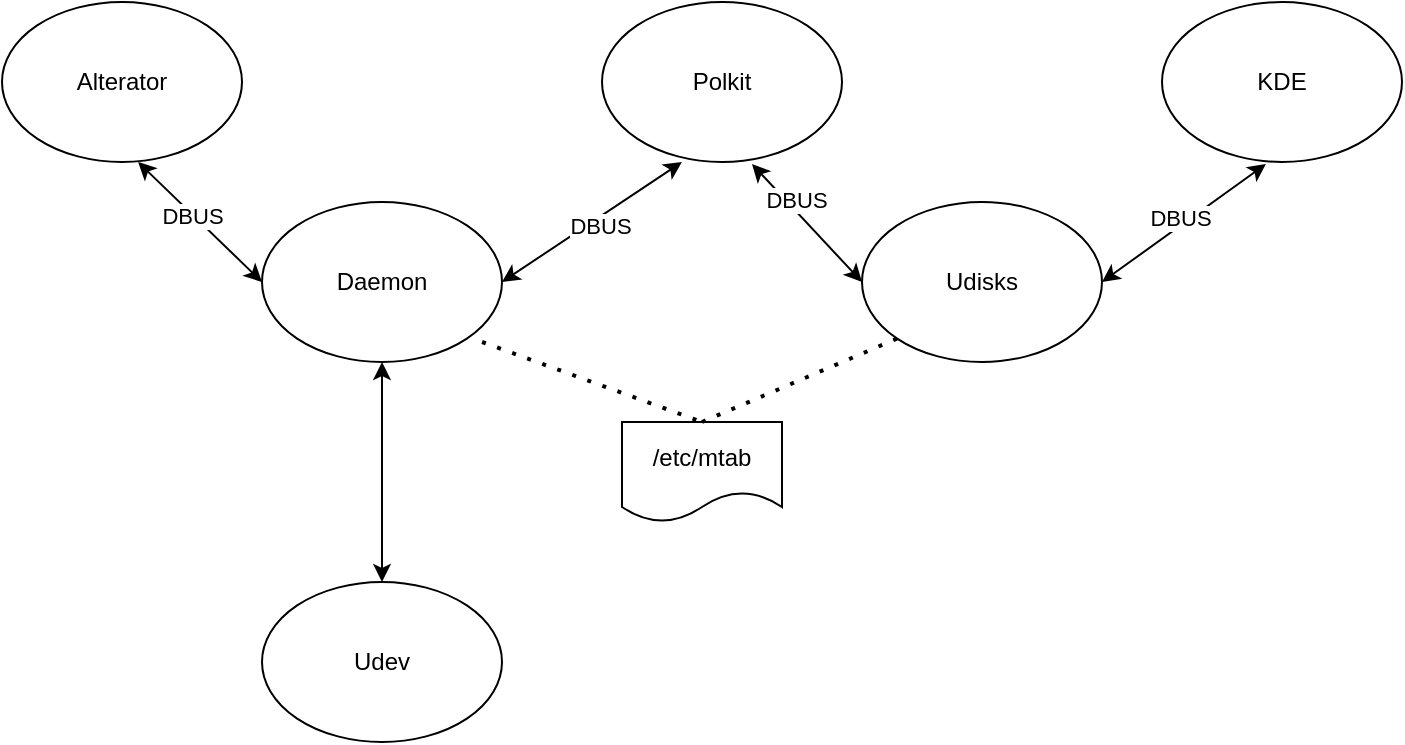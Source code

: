 <mxfile version="24.2.2" type="github">
  <diagram name="Страница — 1" id="R_vfmZ-4ojaFxb3jAIZm">
    <mxGraphModel dx="1434" dy="822" grid="1" gridSize="10" guides="1" tooltips="1" connect="1" arrows="1" fold="1" page="1" pageScale="1" pageWidth="827" pageHeight="1169" math="0" shadow="0">
      <root>
        <mxCell id="0" />
        <mxCell id="1" parent="0" />
        <mxCell id="lat6kqTJa4xQ5ERTphSN-1" value="Daemon" style="ellipse;whiteSpace=wrap;html=1;" vertex="1" parent="1">
          <mxGeometry x="210" y="160" width="120" height="80" as="geometry" />
        </mxCell>
        <mxCell id="lat6kqTJa4xQ5ERTphSN-2" value="Alterator" style="ellipse;whiteSpace=wrap;html=1;" vertex="1" parent="1">
          <mxGeometry x="80" y="60" width="120" height="80" as="geometry" />
        </mxCell>
        <mxCell id="lat6kqTJa4xQ5ERTphSN-3" value="Polkit" style="ellipse;whiteSpace=wrap;html=1;" vertex="1" parent="1">
          <mxGeometry x="380" y="60" width="120" height="80" as="geometry" />
        </mxCell>
        <mxCell id="lat6kqTJa4xQ5ERTphSN-4" value="Udisks" style="ellipse;whiteSpace=wrap;html=1;" vertex="1" parent="1">
          <mxGeometry x="510" y="160" width="120" height="80" as="geometry" />
        </mxCell>
        <mxCell id="lat6kqTJa4xQ5ERTphSN-5" value="KDE" style="ellipse;whiteSpace=wrap;html=1;" vertex="1" parent="1">
          <mxGeometry x="660" y="60" width="120" height="80" as="geometry" />
        </mxCell>
        <mxCell id="lat6kqTJa4xQ5ERTphSN-6" value="" style="endArrow=classic;startArrow=classic;html=1;rounded=0;entryX=1;entryY=0.5;entryDx=0;entryDy=0;exitX=0.433;exitY=1.013;exitDx=0;exitDy=0;exitPerimeter=0;" edge="1" parent="1" source="lat6kqTJa4xQ5ERTphSN-5" target="lat6kqTJa4xQ5ERTphSN-4">
          <mxGeometry width="50" height="50" relative="1" as="geometry">
            <mxPoint x="710" y="140" as="sourcePoint" />
            <mxPoint x="430" y="240" as="targetPoint" />
          </mxGeometry>
        </mxCell>
        <mxCell id="lat6kqTJa4xQ5ERTphSN-19" value="DBUS" style="edgeLabel;html=1;align=center;verticalAlign=middle;resizable=0;points=[];" vertex="1" connectable="0" parent="lat6kqTJa4xQ5ERTphSN-6">
          <mxGeometry x="0.003" y="-3" relative="1" as="geometry">
            <mxPoint as="offset" />
          </mxGeometry>
        </mxCell>
        <mxCell id="lat6kqTJa4xQ5ERTphSN-7" value="" style="endArrow=classic;startArrow=classic;html=1;rounded=0;entryX=0;entryY=0.5;entryDx=0;entryDy=0;exitX=0.625;exitY=1.013;exitDx=0;exitDy=0;exitPerimeter=0;" edge="1" parent="1" source="lat6kqTJa4xQ5ERTphSN-3" target="lat6kqTJa4xQ5ERTphSN-4">
          <mxGeometry width="50" height="50" relative="1" as="geometry">
            <mxPoint x="380" y="290" as="sourcePoint" />
            <mxPoint x="500" y="200" as="targetPoint" />
          </mxGeometry>
        </mxCell>
        <mxCell id="lat6kqTJa4xQ5ERTphSN-18" value="DBUS" style="edgeLabel;html=1;align=center;verticalAlign=middle;resizable=0;points=[];" vertex="1" connectable="0" parent="lat6kqTJa4xQ5ERTphSN-7">
          <mxGeometry x="-0.302" y="4" relative="1" as="geometry">
            <mxPoint as="offset" />
          </mxGeometry>
        </mxCell>
        <mxCell id="lat6kqTJa4xQ5ERTphSN-8" value="" style="endArrow=classic;startArrow=classic;html=1;rounded=0;entryX=0.333;entryY=1;entryDx=0;entryDy=0;entryPerimeter=0;exitX=1;exitY=0.5;exitDx=0;exitDy=0;" edge="1" parent="1" source="lat6kqTJa4xQ5ERTphSN-1" target="lat6kqTJa4xQ5ERTphSN-3">
          <mxGeometry width="50" height="50" relative="1" as="geometry">
            <mxPoint x="380" y="290" as="sourcePoint" />
            <mxPoint x="430" y="240" as="targetPoint" />
          </mxGeometry>
        </mxCell>
        <mxCell id="lat6kqTJa4xQ5ERTphSN-17" value="DBUS" style="edgeLabel;html=1;align=center;verticalAlign=middle;resizable=0;points=[];" vertex="1" connectable="0" parent="lat6kqTJa4xQ5ERTphSN-8">
          <mxGeometry x="0.041" y="-4" relative="1" as="geometry">
            <mxPoint as="offset" />
          </mxGeometry>
        </mxCell>
        <mxCell id="lat6kqTJa4xQ5ERTphSN-9" value="" style="endArrow=classic;startArrow=classic;html=1;rounded=0;entryX=0;entryY=0.5;entryDx=0;entryDy=0;exitX=0.567;exitY=1;exitDx=0;exitDy=0;exitPerimeter=0;" edge="1" parent="1" source="lat6kqTJa4xQ5ERTphSN-2" target="lat6kqTJa4xQ5ERTphSN-1">
          <mxGeometry width="50" height="50" relative="1" as="geometry">
            <mxPoint x="380" y="290" as="sourcePoint" />
            <mxPoint x="430" y="240" as="targetPoint" />
          </mxGeometry>
        </mxCell>
        <mxCell id="lat6kqTJa4xQ5ERTphSN-16" value="DBUS" style="edgeLabel;html=1;align=center;verticalAlign=middle;resizable=0;points=[];" vertex="1" connectable="0" parent="lat6kqTJa4xQ5ERTphSN-9">
          <mxGeometry x="-0.115" y="-1" relative="1" as="geometry">
            <mxPoint as="offset" />
          </mxGeometry>
        </mxCell>
        <mxCell id="lat6kqTJa4xQ5ERTphSN-10" value="Udev" style="ellipse;whiteSpace=wrap;html=1;" vertex="1" parent="1">
          <mxGeometry x="210" y="350" width="120" height="80" as="geometry" />
        </mxCell>
        <mxCell id="lat6kqTJa4xQ5ERTphSN-11" value="" style="endArrow=classic;startArrow=classic;html=1;rounded=0;entryX=0.5;entryY=0;entryDx=0;entryDy=0;exitX=0.5;exitY=1;exitDx=0;exitDy=0;" edge="1" parent="1" source="lat6kqTJa4xQ5ERTphSN-1" target="lat6kqTJa4xQ5ERTphSN-10">
          <mxGeometry width="50" height="50" relative="1" as="geometry">
            <mxPoint x="390" y="390" as="sourcePoint" />
            <mxPoint x="440" y="340" as="targetPoint" />
          </mxGeometry>
        </mxCell>
        <mxCell id="lat6kqTJa4xQ5ERTphSN-12" value="/etc/mtab" style="shape=document;whiteSpace=wrap;html=1;boundedLbl=1;" vertex="1" parent="1">
          <mxGeometry x="390" y="270" width="80" height="50" as="geometry" />
        </mxCell>
        <mxCell id="lat6kqTJa4xQ5ERTphSN-13" value="" style="endArrow=none;dashed=1;html=1;dashPattern=1 3;strokeWidth=2;rounded=0;entryX=0;entryY=1;entryDx=0;entryDy=0;exitX=0.5;exitY=0;exitDx=0;exitDy=0;" edge="1" parent="1" source="lat6kqTJa4xQ5ERTphSN-12" target="lat6kqTJa4xQ5ERTphSN-4">
          <mxGeometry width="50" height="50" relative="1" as="geometry">
            <mxPoint x="390" y="390" as="sourcePoint" />
            <mxPoint x="440" y="340" as="targetPoint" />
          </mxGeometry>
        </mxCell>
        <mxCell id="lat6kqTJa4xQ5ERTphSN-14" value="" style="endArrow=none;dashed=1;html=1;dashPattern=1 3;strokeWidth=2;rounded=0;entryX=0.5;entryY=0;entryDx=0;entryDy=0;exitX=0.917;exitY=0.875;exitDx=0;exitDy=0;exitPerimeter=0;" edge="1" parent="1" source="lat6kqTJa4xQ5ERTphSN-1" target="lat6kqTJa4xQ5ERTphSN-12">
          <mxGeometry width="50" height="50" relative="1" as="geometry">
            <mxPoint x="390" y="390" as="sourcePoint" />
            <mxPoint x="440" y="340" as="targetPoint" />
          </mxGeometry>
        </mxCell>
      </root>
    </mxGraphModel>
  </diagram>
</mxfile>
